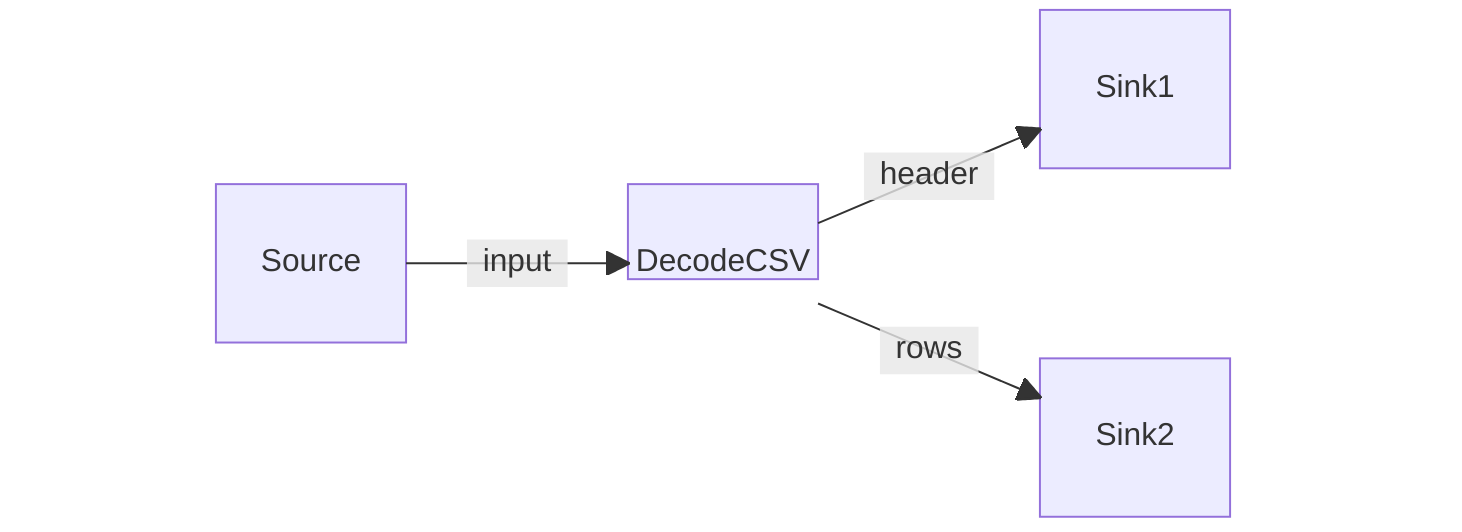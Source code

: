 block-beta
    columns 7
    space:5 Sink1 space:1
    space:1 Source space:1 DecodeCSV space:3
    space:5 Sink2 space:1
    Source-- "input" -->DecodeCSV
    DecodeCSV-- "header" -->Sink1
    DecodeCSV-- "rows" -->Sink2

    classDef block height:48px,padding:8px;
    classDef hidden visibility:none;
    class DecodeCSV block
    class Source hidden
    class Sink1 hidden
    class Sink2 hidden
